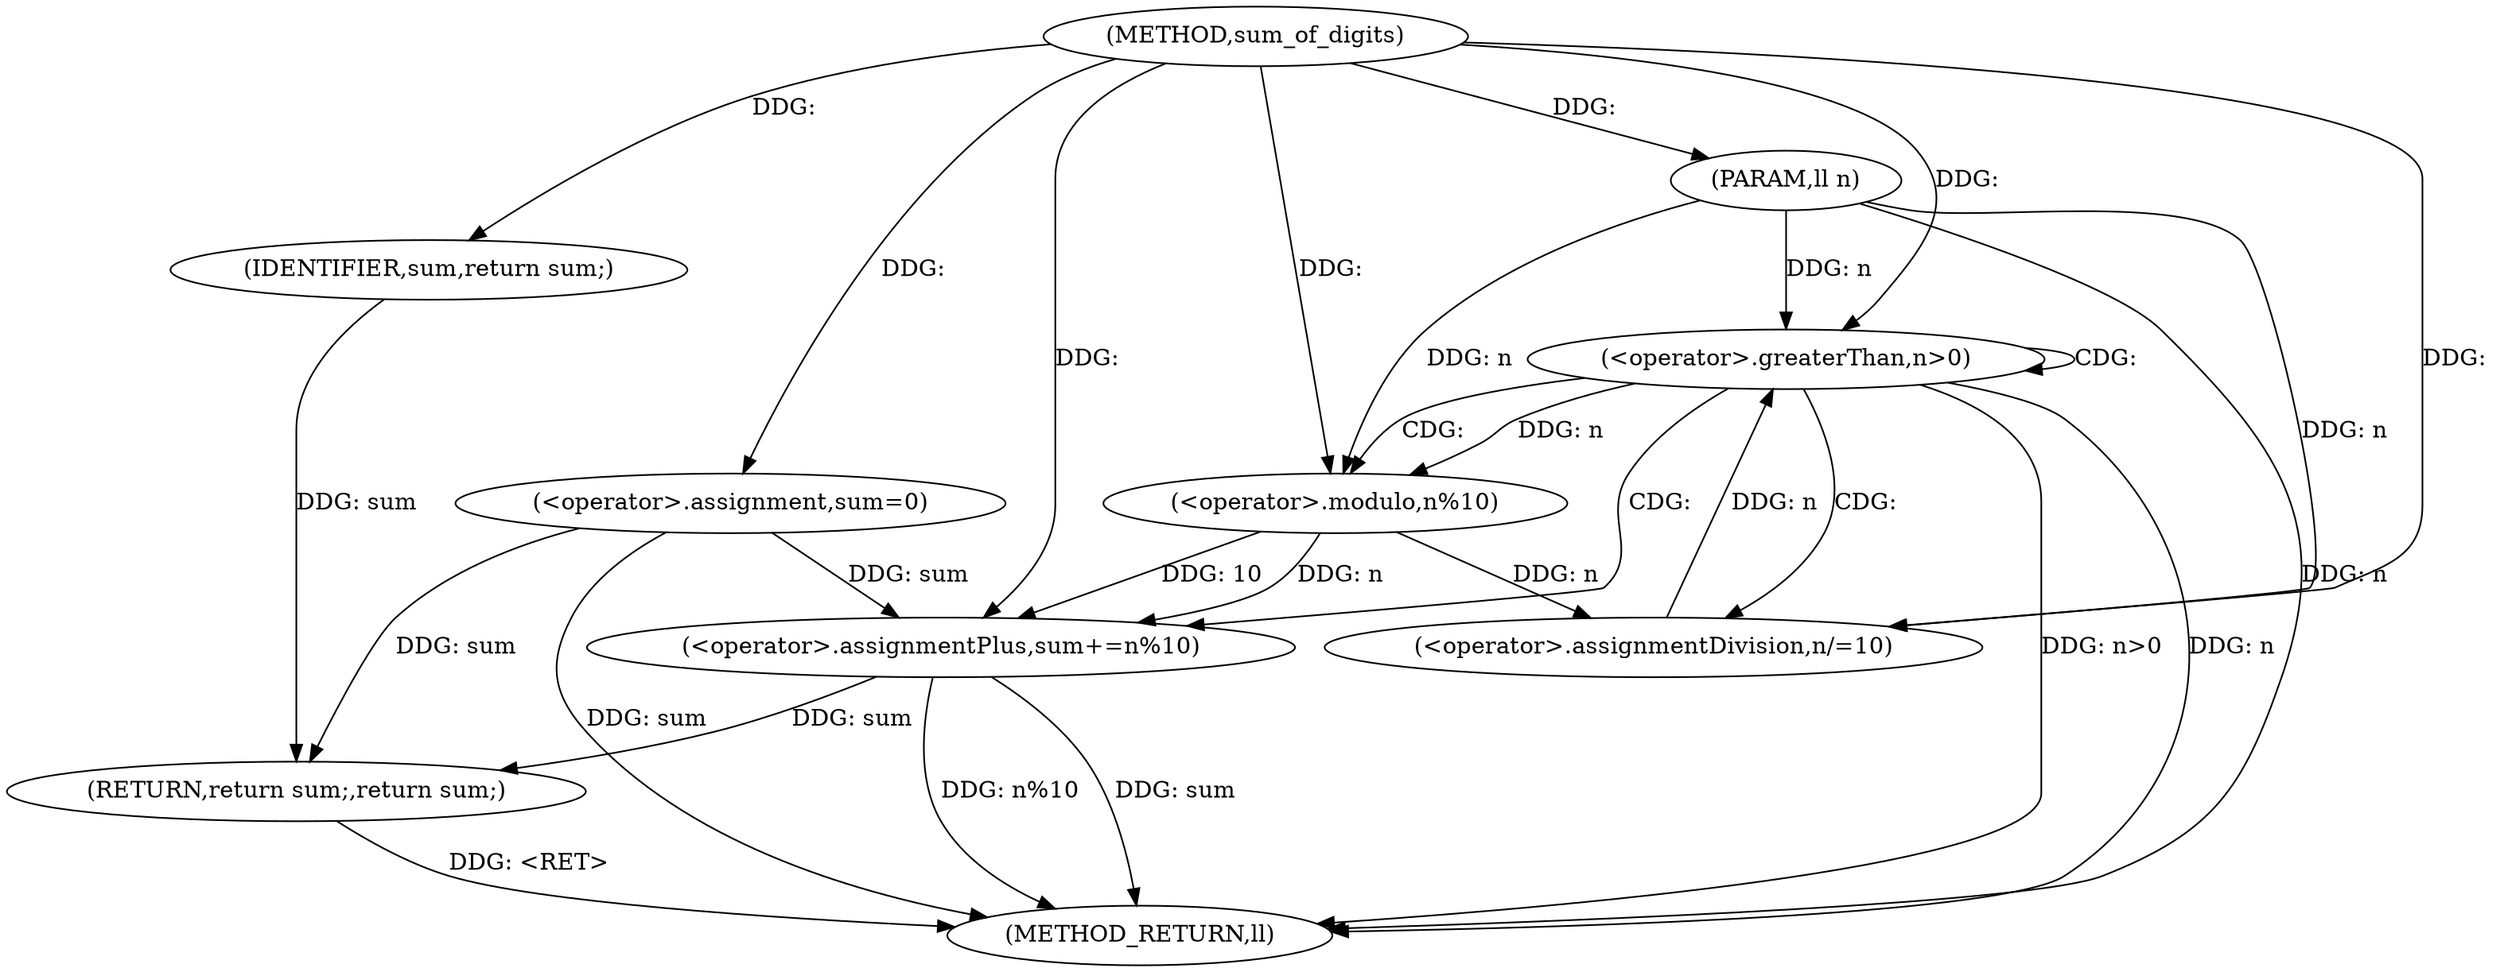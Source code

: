 digraph "sum_of_digits" {  
"1000184" [label = "(METHOD,sum_of_digits)" ]
"1000206" [label = "(METHOD_RETURN,ll)" ]
"1000185" [label = "(PARAM,ll n)" ]
"1000188" [label = "(<operator>.assignment,sum=0)" ]
"1000204" [label = "(RETURN,return sum;,return sum;)" ]
"1000192" [label = "(<operator>.greaterThan,n>0)" ]
"1000205" [label = "(IDENTIFIER,sum,return sum;)" ]
"1000196" [label = "(<operator>.assignmentPlus,sum+=n%10)" ]
"1000201" [label = "(<operator>.assignmentDivision,n/=10)" ]
"1000198" [label = "(<operator>.modulo,n%10)" ]
  "1000185" -> "1000206"  [ label = "DDG: n"] 
  "1000188" -> "1000206"  [ label = "DDG: sum"] 
  "1000192" -> "1000206"  [ label = "DDG: n"] 
  "1000192" -> "1000206"  [ label = "DDG: n>0"] 
  "1000196" -> "1000206"  [ label = "DDG: sum"] 
  "1000196" -> "1000206"  [ label = "DDG: n%10"] 
  "1000204" -> "1000206"  [ label = "DDG: <RET>"] 
  "1000184" -> "1000185"  [ label = "DDG: "] 
  "1000184" -> "1000188"  [ label = "DDG: "] 
  "1000205" -> "1000204"  [ label = "DDG: sum"] 
  "1000188" -> "1000204"  [ label = "DDG: sum"] 
  "1000196" -> "1000204"  [ label = "DDG: sum"] 
  "1000184" -> "1000205"  [ label = "DDG: "] 
  "1000201" -> "1000192"  [ label = "DDG: n"] 
  "1000185" -> "1000192"  [ label = "DDG: n"] 
  "1000184" -> "1000192"  [ label = "DDG: "] 
  "1000198" -> "1000196"  [ label = "DDG: 10"] 
  "1000198" -> "1000196"  [ label = "DDG: n"] 
  "1000184" -> "1000201"  [ label = "DDG: "] 
  "1000188" -> "1000196"  [ label = "DDG: sum"] 
  "1000184" -> "1000196"  [ label = "DDG: "] 
  "1000198" -> "1000201"  [ label = "DDG: n"] 
  "1000185" -> "1000201"  [ label = "DDG: n"] 
  "1000192" -> "1000198"  [ label = "DDG: n"] 
  "1000185" -> "1000198"  [ label = "DDG: n"] 
  "1000184" -> "1000198"  [ label = "DDG: "] 
  "1000192" -> "1000201"  [ label = "CDG: "] 
  "1000192" -> "1000198"  [ label = "CDG: "] 
  "1000192" -> "1000192"  [ label = "CDG: "] 
  "1000192" -> "1000196"  [ label = "CDG: "] 
}
